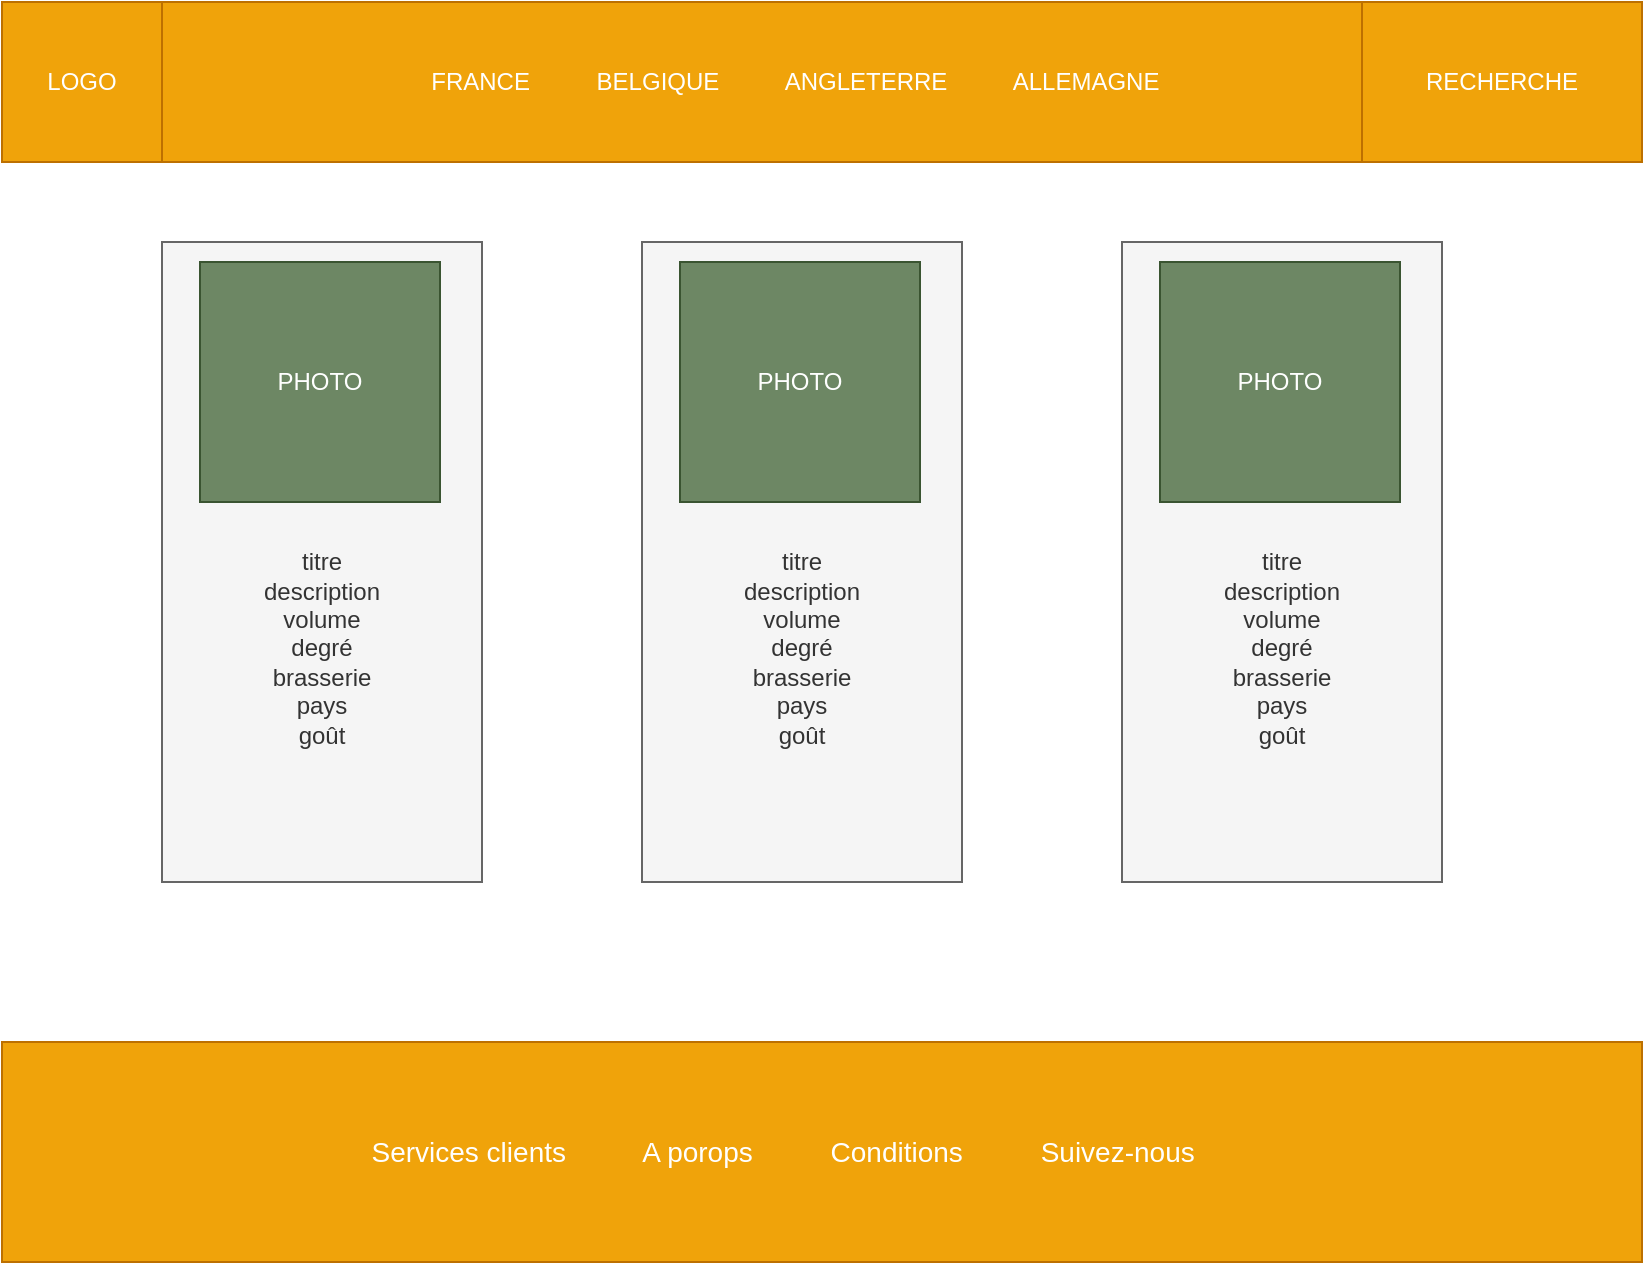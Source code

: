 <mxfile version="14.2.4" type="embed">
    <diagram id="0_mria8_okKahex1QN7T" name="Page-1">
        <mxGraphModel dx="872" dy="738" grid="1" gridSize="10" guides="1" tooltips="1" connect="1" arrows="1" fold="1" page="1" pageScale="1" pageWidth="827" pageHeight="1169" math="0" shadow="0">
            <root>
                <mxCell id="0"/>
                <mxCell id="1" parent="0"/>
                <mxCell id="3" value="LOGO" style="whiteSpace=wrap;html=1;fillColor=#f0a30a;strokeColor=#BD7000;fontColor=#ffffff;" vertex="1" parent="1">
                    <mxGeometry width="80" height="80" as="geometry"/>
                </mxCell>
                <mxCell id="4" value="&amp;nbsp; &amp;nbsp; &amp;nbsp; &amp;nbsp; &amp;nbsp; FRANCE&amp;nbsp; &amp;nbsp; &amp;nbsp; &amp;nbsp; &amp;nbsp; BELGIQUE&amp;nbsp; &amp;nbsp; &amp;nbsp; &amp;nbsp; &amp;nbsp; ANGLETERRE&amp;nbsp; &amp;nbsp; &amp;nbsp; &amp;nbsp; &amp;nbsp; ALLEMAGNE" style="whiteSpace=wrap;html=1;align=center;fillColor=#f0a30a;strokeColor=#BD7000;fontColor=#ffffff;" vertex="1" parent="1">
                    <mxGeometry x="80" width="600" height="80" as="geometry"/>
                </mxCell>
                <mxCell id="5" value="RECHERCHE" style="whiteSpace=wrap;html=1;fillColor=#f0a30a;strokeColor=#BD7000;fontColor=#ffffff;" vertex="1" parent="1">
                    <mxGeometry x="680" width="140" height="80" as="geometry"/>
                </mxCell>
                <mxCell id="6" value="&lt;span style=&quot;text-align: left&quot;&gt;&lt;br&gt;&lt;br&gt;&lt;br&gt;&lt;br&gt;&lt;br&gt;&lt;br&gt;&lt;br&gt;titre&lt;/span&gt;&lt;br style=&quot;text-align: left&quot;&gt;&lt;span style=&quot;text-align: left&quot;&gt;description&lt;/span&gt;&lt;br style=&quot;text-align: left&quot;&gt;&lt;span style=&quot;text-align: left&quot;&gt;volume&lt;/span&gt;&lt;br style=&quot;text-align: left&quot;&gt;&lt;span style=&quot;text-align: left&quot;&gt;degré&lt;br&gt;brasserie&lt;br&gt;pays&lt;br&gt;goût&lt;br&gt;&lt;br&gt;&lt;/span&gt;" style="whiteSpace=wrap;html=1;align=center;strokeColor=#666666;fillColor=#f5f5f5;fontColor=#333333;" vertex="1" parent="1">
                    <mxGeometry x="80" y="120" width="160" height="320" as="geometry"/>
                </mxCell>
                <mxCell id="7" value="&lt;br style=&quot;text-align: left&quot;&gt;&lt;span style=&quot;text-align: left&quot;&gt;&lt;br&gt;&lt;br&gt;&lt;br&gt;&lt;/span&gt;&lt;span style=&quot;text-align: left&quot;&gt;&lt;br&gt;&lt;br&gt;titre&lt;/span&gt;&lt;br style=&quot;text-align: left&quot;&gt;&lt;span style=&quot;text-align: left&quot;&gt;description&lt;/span&gt;&lt;br style=&quot;text-align: left&quot;&gt;&lt;span style=&quot;text-align: left&quot;&gt;volume&lt;/span&gt;&lt;br style=&quot;text-align: left&quot;&gt;&lt;span style=&quot;text-align: left&quot;&gt;degré&lt;br&gt;brasserie&lt;br&gt;pays&lt;br&gt;goût&lt;/span&gt;&lt;span style=&quot;text-align: left&quot;&gt;&lt;br&gt;&lt;/span&gt;" style="whiteSpace=wrap;html=1;fillColor=#f5f5f5;strokeColor=#666666;fontColor=#333333;" vertex="1" parent="1">
                    <mxGeometry x="320" y="120" width="160" height="320" as="geometry"/>
                </mxCell>
                <mxCell id="8" value="&lt;span style=&quot;text-align: left&quot;&gt;&lt;br&gt;&lt;br&gt;&lt;br&gt;&lt;br&gt;&lt;br&gt;&lt;br&gt;titre&lt;/span&gt;&lt;br style=&quot;text-align: left&quot;&gt;&lt;span style=&quot;text-align: left&quot;&gt;description&lt;/span&gt;&lt;br style=&quot;text-align: left&quot;&gt;&lt;span style=&quot;text-align: left&quot;&gt;volume&lt;/span&gt;&lt;br style=&quot;text-align: left&quot;&gt;&lt;span style=&quot;text-align: left&quot;&gt;degré&lt;br&gt;brasserie&lt;br&gt;pays&lt;br&gt;goût&lt;/span&gt;" style="whiteSpace=wrap;html=1;fillColor=#f5f5f5;strokeColor=#666666;fontColor=#333333;" vertex="1" parent="1">
                    <mxGeometry x="560" y="120" width="160" height="320" as="geometry"/>
                </mxCell>
                <mxCell id="9" value="PHOTO" style="whiteSpace=wrap;html=1;fillColor=#6d8764;strokeColor=#3A5431;fontColor=#ffffff;" vertex="1" parent="1">
                    <mxGeometry x="99" y="130" width="120" height="120" as="geometry"/>
                </mxCell>
                <mxCell id="10" value="PHOTO" style="whiteSpace=wrap;html=1;fillColor=#6d8764;strokeColor=#3A5431;fontColor=#ffffff;" vertex="1" parent="1">
                    <mxGeometry x="339" y="130" width="120" height="120" as="geometry"/>
                </mxCell>
                <mxCell id="11" value="PHOTO" style="whiteSpace=wrap;html=1;fillColor=#6d8764;strokeColor=#3A5431;fontColor=#ffffff;" vertex="1" parent="1">
                    <mxGeometry x="579" y="130" width="120" height="120" as="geometry"/>
                </mxCell>
                <mxCell id="12" value="&lt;font style=&quot;font-size: 14px&quot;&gt;Services clients&amp;nbsp; &amp;nbsp; &amp;nbsp; &amp;nbsp; &amp;nbsp; A porops&amp;nbsp; &amp;nbsp; &amp;nbsp; &amp;nbsp; &amp;nbsp; Conditions&amp;nbsp; &amp;nbsp; &amp;nbsp; &amp;nbsp; &amp;nbsp; Suivez-nous&amp;nbsp; &amp;nbsp; &amp;nbsp; &amp;nbsp; &amp;nbsp;&amp;nbsp;&lt;/font&gt;" style="whiteSpace=wrap;html=1;align=center;fillColor=#f0a30a;strokeColor=#BD7000;fontColor=#ffffff;" vertex="1" parent="1">
                    <mxGeometry y="520" width="820" height="110" as="geometry"/>
                </mxCell>
            </root>
        </mxGraphModel>
    </diagram>
</mxfile>